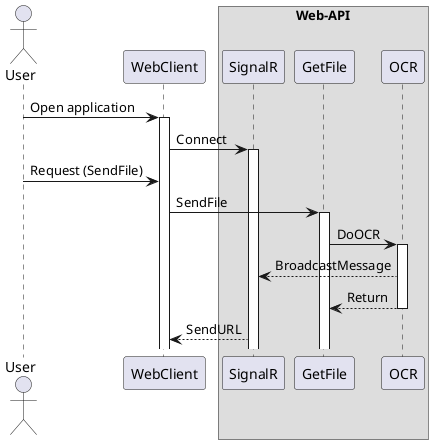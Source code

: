 @startuml
actor User
participant WebClient
box Web-API

User -> WebClient: Open application
activate WebClient
WebClient -> SignalR: Connect
activate SignalR

User -> WebClient: Request (SendFile)
WebClient -> GetFile: SendFile
activate GetFile

GetFile -> OCR: DoOCR
activate OCR

OCR --> SignalR: BroadcastMessage
OCR --> GetFile: Return
deactivate OCR

SignalR --> WebClient: SendURL


@enduml